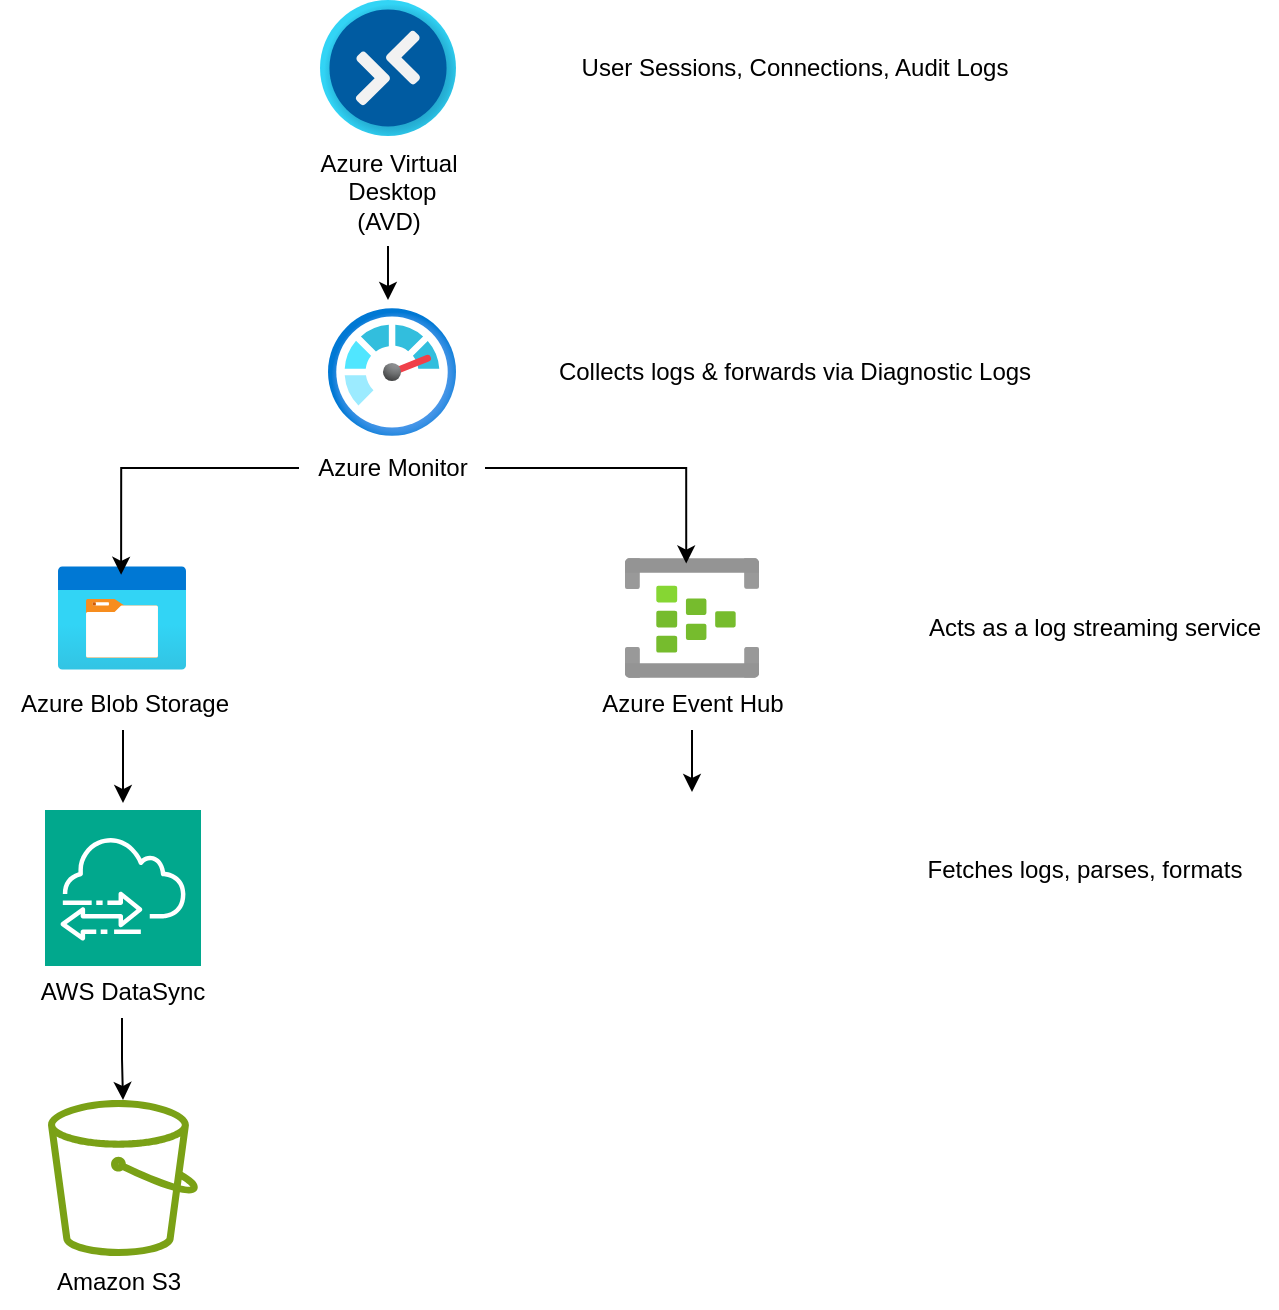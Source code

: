 <mxfile version="26.1.0">
  <diagram name="Page-1" id="qb809Mc37jny5ROru1xf">
    <mxGraphModel dx="1276" dy="681" grid="0" gridSize="10" guides="1" tooltips="1" connect="1" arrows="1" fold="1" page="0" pageScale="1" pageWidth="850" pageHeight="1100" math="0" shadow="0">
      <root>
        <mxCell id="0" />
        <mxCell id="1" parent="0" />
        <mxCell id="uyLfLBw68PQgpM0fTjDZ-1" value="" style="image;aspect=fixed;html=1;points=[];align=center;fontSize=12;image=img/lib/azure2/other/Windows_Virtual_Desktop.svg;" parent="1" vertex="1">
          <mxGeometry x="175" y="24" width="68" height="68" as="geometry" />
        </mxCell>
        <mxCell id="uyLfLBw68PQgpM0fTjDZ-11" style="edgeStyle=orthogonalEdgeStyle;rounded=0;orthogonalLoop=1;jettySize=auto;html=1;" parent="1" source="uyLfLBw68PQgpM0fTjDZ-2" edge="1">
          <mxGeometry relative="1" as="geometry">
            <mxPoint x="209" y="174.0" as="targetPoint" />
          </mxGeometry>
        </mxCell>
        <mxCell id="uyLfLBw68PQgpM0fTjDZ-2" value="Azure Virtual&lt;br&gt;&amp;nbsp;Desktop&lt;div&gt;(AVD)&lt;/div&gt;" style="text;html=1;align=center;verticalAlign=middle;resizable=0;points=[];autosize=1;strokeColor=none;fillColor=none;" parent="1" vertex="1">
          <mxGeometry x="166" y="92" width="86" height="55" as="geometry" />
        </mxCell>
        <mxCell id="uyLfLBw68PQgpM0fTjDZ-3" value="" style="image;aspect=fixed;html=1;points=[];align=center;fontSize=12;image=img/lib/azure2/management_governance/Monitor.svg;" parent="1" vertex="1">
          <mxGeometry x="179" y="178" width="64" height="64" as="geometry" />
        </mxCell>
        <mxCell id="uyLfLBw68PQgpM0fTjDZ-4" value="Azure Monitor" style="text;html=1;align=center;verticalAlign=middle;resizable=0;points=[];autosize=1;strokeColor=none;fillColor=none;" parent="1" vertex="1">
          <mxGeometry x="164.5" y="245" width="93" height="26" as="geometry" />
        </mxCell>
        <mxCell id="uyLfLBw68PQgpM0fTjDZ-5" value="" style="image;aspect=fixed;html=1;points=[];align=center;fontSize=12;image=img/lib/azure2/analytics/Event_Hubs.svg;" parent="1" vertex="1">
          <mxGeometry x="327.5" y="303" width="67" height="60" as="geometry" />
        </mxCell>
        <mxCell id="uyLfLBw68PQgpM0fTjDZ-6" value="Azure Event Hub" style="text;html=1;align=center;verticalAlign=middle;resizable=0;points=[];autosize=1;strokeColor=none;fillColor=none;" parent="1" vertex="1">
          <mxGeometry x="306.5" y="363" width="109" height="26" as="geometry" />
        </mxCell>
        <mxCell id="cF_BGHcVGKTdRNBgxszt-8" style="edgeStyle=orthogonalEdgeStyle;rounded=0;orthogonalLoop=1;jettySize=auto;html=1;" edge="1" parent="1" source="uyLfLBw68PQgpM0fTjDZ-8" target="uyLfLBw68PQgpM0fTjDZ-9">
          <mxGeometry relative="1" as="geometry" />
        </mxCell>
        <mxCell id="uyLfLBw68PQgpM0fTjDZ-8" value="AWS DataSync" style="text;html=1;align=center;verticalAlign=middle;resizable=0;points=[];autosize=1;strokeColor=none;fillColor=none;" parent="1" vertex="1">
          <mxGeometry x="26" y="507" width="100" height="26" as="geometry" />
        </mxCell>
        <mxCell id="uyLfLBw68PQgpM0fTjDZ-9" value="" style="sketch=0;outlineConnect=0;fontColor=#232F3E;gradientColor=none;fillColor=#7AA116;strokeColor=none;dashed=0;verticalLabelPosition=bottom;verticalAlign=top;align=center;html=1;fontSize=12;fontStyle=0;aspect=fixed;pointerEvents=1;shape=mxgraph.aws4.bucket;" parent="1" vertex="1">
          <mxGeometry x="39" y="574" width="75" height="78" as="geometry" />
        </mxCell>
        <mxCell id="uyLfLBw68PQgpM0fTjDZ-10" value="Amazon S3" style="text;html=1;align=center;verticalAlign=middle;resizable=0;points=[];autosize=1;strokeColor=none;fillColor=none;" parent="1" vertex="1">
          <mxGeometry x="34" y="652" width="80" height="26" as="geometry" />
        </mxCell>
        <mxCell id="uyLfLBw68PQgpM0fTjDZ-13" style="edgeStyle=orthogonalEdgeStyle;rounded=0;orthogonalLoop=1;jettySize=auto;html=1;entryX=0.5;entryY=0;entryDx=0;entryDy=0;entryPerimeter=0;" parent="1" source="uyLfLBw68PQgpM0fTjDZ-6" edge="1">
          <mxGeometry relative="1" as="geometry">
            <mxPoint x="361.0" y="420" as="targetPoint" />
          </mxGeometry>
        </mxCell>
        <mxCell id="uyLfLBw68PQgpM0fTjDZ-15" value="User Sessions, Connections, Audit Logs" style="text;html=1;align=center;verticalAlign=middle;resizable=0;points=[];autosize=1;strokeColor=none;fillColor=none;" parent="1" vertex="1">
          <mxGeometry x="296" y="45" width="231" height="26" as="geometry" />
        </mxCell>
        <mxCell id="uyLfLBw68PQgpM0fTjDZ-16" value="Collects logs &amp;amp; forwards via Diagnostic Logs" style="text;html=1;align=center;verticalAlign=middle;resizable=0;points=[];autosize=1;strokeColor=none;fillColor=none;" parent="1" vertex="1">
          <mxGeometry x="284.5" y="197" width="254" height="26" as="geometry" />
        </mxCell>
        <mxCell id="uyLfLBw68PQgpM0fTjDZ-17" value="Acts as a log streaming service" style="text;html=1;align=center;verticalAlign=middle;resizable=0;points=[];autosize=1;strokeColor=none;fillColor=none;" parent="1" vertex="1">
          <mxGeometry x="469.5" y="325" width="184" height="26" as="geometry" />
        </mxCell>
        <mxCell id="uyLfLBw68PQgpM0fTjDZ-18" value="Fetches logs, parses, formats" style="text;html=1;align=center;verticalAlign=middle;resizable=0;points=[];autosize=1;strokeColor=none;fillColor=none;" parent="1" vertex="1">
          <mxGeometry x="469.5" y="446" width="175" height="26" as="geometry" />
        </mxCell>
        <mxCell id="cF_BGHcVGKTdRNBgxszt-1" value="" style="sketch=0;points=[[0,0,0],[0.25,0,0],[0.5,0,0],[0.75,0,0],[1,0,0],[0,1,0],[0.25,1,0],[0.5,1,0],[0.75,1,0],[1,1,0],[0,0.25,0],[0,0.5,0],[0,0.75,0],[1,0.25,0],[1,0.5,0],[1,0.75,0]];outlineConnect=0;fontColor=#232F3E;fillColor=#01A88D;strokeColor=#ffffff;dashed=0;verticalLabelPosition=bottom;verticalAlign=top;align=center;html=1;fontSize=12;fontStyle=0;aspect=fixed;shape=mxgraph.aws4.resourceIcon;resIcon=mxgraph.aws4.datasync;" vertex="1" parent="1">
          <mxGeometry x="37.5" y="429" width="78" height="78" as="geometry" />
        </mxCell>
        <mxCell id="cF_BGHcVGKTdRNBgxszt-3" value="" style="image;aspect=fixed;html=1;points=[];align=center;fontSize=12;image=img/lib/azure2/general/Storage_Container.svg;" vertex="1" parent="1">
          <mxGeometry x="44" y="307" width="64" height="52" as="geometry" />
        </mxCell>
        <mxCell id="cF_BGHcVGKTdRNBgxszt-7" style="edgeStyle=orthogonalEdgeStyle;rounded=0;orthogonalLoop=1;jettySize=auto;html=1;" edge="1" parent="1" source="cF_BGHcVGKTdRNBgxszt-4">
          <mxGeometry relative="1" as="geometry">
            <mxPoint x="76.5" y="425.55" as="targetPoint" />
          </mxGeometry>
        </mxCell>
        <mxCell id="cF_BGHcVGKTdRNBgxszt-4" value="Azure Blob Storage" style="text;html=1;align=center;verticalAlign=middle;resizable=0;points=[];autosize=1;strokeColor=none;fillColor=none;" vertex="1" parent="1">
          <mxGeometry x="15.5" y="363" width="122" height="26" as="geometry" />
        </mxCell>
        <mxCell id="cF_BGHcVGKTdRNBgxszt-5" style="edgeStyle=orthogonalEdgeStyle;rounded=0;orthogonalLoop=1;jettySize=auto;html=1;entryX=0.493;entryY=0.085;entryDx=0;entryDy=0;entryPerimeter=0;" edge="1" parent="1" source="uyLfLBw68PQgpM0fTjDZ-4" target="cF_BGHcVGKTdRNBgxszt-3">
          <mxGeometry relative="1" as="geometry" />
        </mxCell>
        <mxCell id="cF_BGHcVGKTdRNBgxszt-6" style="edgeStyle=orthogonalEdgeStyle;rounded=0;orthogonalLoop=1;jettySize=auto;html=1;entryX=0.457;entryY=0.046;entryDx=0;entryDy=0;entryPerimeter=0;" edge="1" parent="1" source="uyLfLBw68PQgpM0fTjDZ-4" target="uyLfLBw68PQgpM0fTjDZ-5">
          <mxGeometry relative="1" as="geometry" />
        </mxCell>
      </root>
    </mxGraphModel>
  </diagram>
</mxfile>

